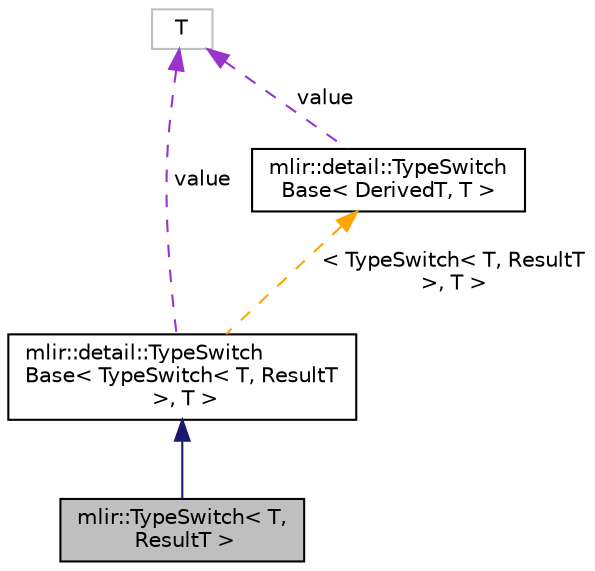 digraph "mlir::TypeSwitch&lt; T, ResultT &gt;"
{
  bgcolor="transparent";
  edge [fontname="Helvetica",fontsize="10",labelfontname="Helvetica",labelfontsize="10"];
  node [fontname="Helvetica",fontsize="10",shape=record];
  Node3 [label="mlir::TypeSwitch\< T,\l ResultT \>",height=0.2,width=0.4,color="black", fillcolor="grey75", style="filled", fontcolor="black"];
  Node4 -> Node3 [dir="back",color="midnightblue",fontsize="10",style="solid",fontname="Helvetica"];
  Node4 [label="mlir::detail::TypeSwitch\lBase\< TypeSwitch\< T, ResultT\l \>, T \>",height=0.2,width=0.4,color="black",URL="$classmlir_1_1detail_1_1TypeSwitchBase.html"];
  Node5 -> Node4 [dir="back",color="darkorchid3",fontsize="10",style="dashed",label=" value" ,fontname="Helvetica"];
  Node5 [label="T",height=0.2,width=0.4,color="grey75"];
  Node6 -> Node4 [dir="back",color="orange",fontsize="10",style="dashed",label=" \< TypeSwitch\< T, ResultT\l \>, T \>" ,fontname="Helvetica"];
  Node6 [label="mlir::detail::TypeSwitch\lBase\< DerivedT, T \>",height=0.2,width=0.4,color="black",URL="$classmlir_1_1detail_1_1TypeSwitchBase.html"];
  Node5 -> Node6 [dir="back",color="darkorchid3",fontsize="10",style="dashed",label=" value" ,fontname="Helvetica"];
}
